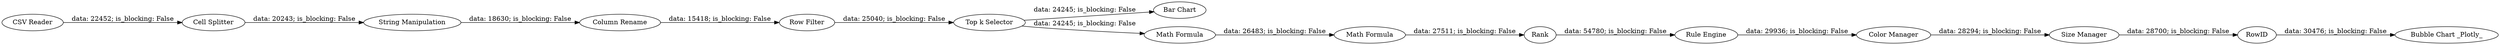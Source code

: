 digraph {
	"2822322273796050499_3" [label="Top k Selector"]
	"2822322273796050499_1" [label="CSV Reader"]
	"2822322273796050499_10" [label=Rank]
	"2822322273796050499_2" [label="Column Rename"]
	"2822322273796050499_6" [label="Bar Chart"]
	"2822322273796050499_15" [label="Bubble Chart _Plotly_"]
	"2822322273796050499_12" [label="Rule Engine"]
	"2822322273796050499_45" [label=RowID]
	"2822322273796050499_5" [label="Row Filter"]
	"2822322273796050499_14" [label="Size Manager"]
	"2822322273796050499_11" [label="Math Formula"]
	"2822322273796050499_8" [label="String Manipulation"]
	"2822322273796050499_13" [label="Color Manager"]
	"2822322273796050499_7" [label="Cell Splitter"]
	"2822322273796050499_9" [label="Math Formula"]
	"2822322273796050499_7" -> "2822322273796050499_8" [label="data: 20243; is_blocking: False"]
	"2822322273796050499_5" -> "2822322273796050499_3" [label="data: 25040; is_blocking: False"]
	"2822322273796050499_3" -> "2822322273796050499_9" [label="data: 24245; is_blocking: False"]
	"2822322273796050499_1" -> "2822322273796050499_7" [label="data: 22452; is_blocking: False"]
	"2822322273796050499_10" -> "2822322273796050499_12" [label="data: 54780; is_blocking: False"]
	"2822322273796050499_9" -> "2822322273796050499_11" [label="data: 26483; is_blocking: False"]
	"2822322273796050499_45" -> "2822322273796050499_15" [label="data: 30476; is_blocking: False"]
	"2822322273796050499_3" -> "2822322273796050499_6" [label="data: 24245; is_blocking: False"]
	"2822322273796050499_11" -> "2822322273796050499_10" [label="data: 27511; is_blocking: False"]
	"2822322273796050499_14" -> "2822322273796050499_45" [label="data: 28700; is_blocking: False"]
	"2822322273796050499_8" -> "2822322273796050499_2" [label="data: 18630; is_blocking: False"]
	"2822322273796050499_2" -> "2822322273796050499_5" [label="data: 15418; is_blocking: False"]
	"2822322273796050499_13" -> "2822322273796050499_14" [label="data: 28294; is_blocking: False"]
	"2822322273796050499_12" -> "2822322273796050499_13" [label="data: 29936; is_blocking: False"]
	rankdir=LR
}
